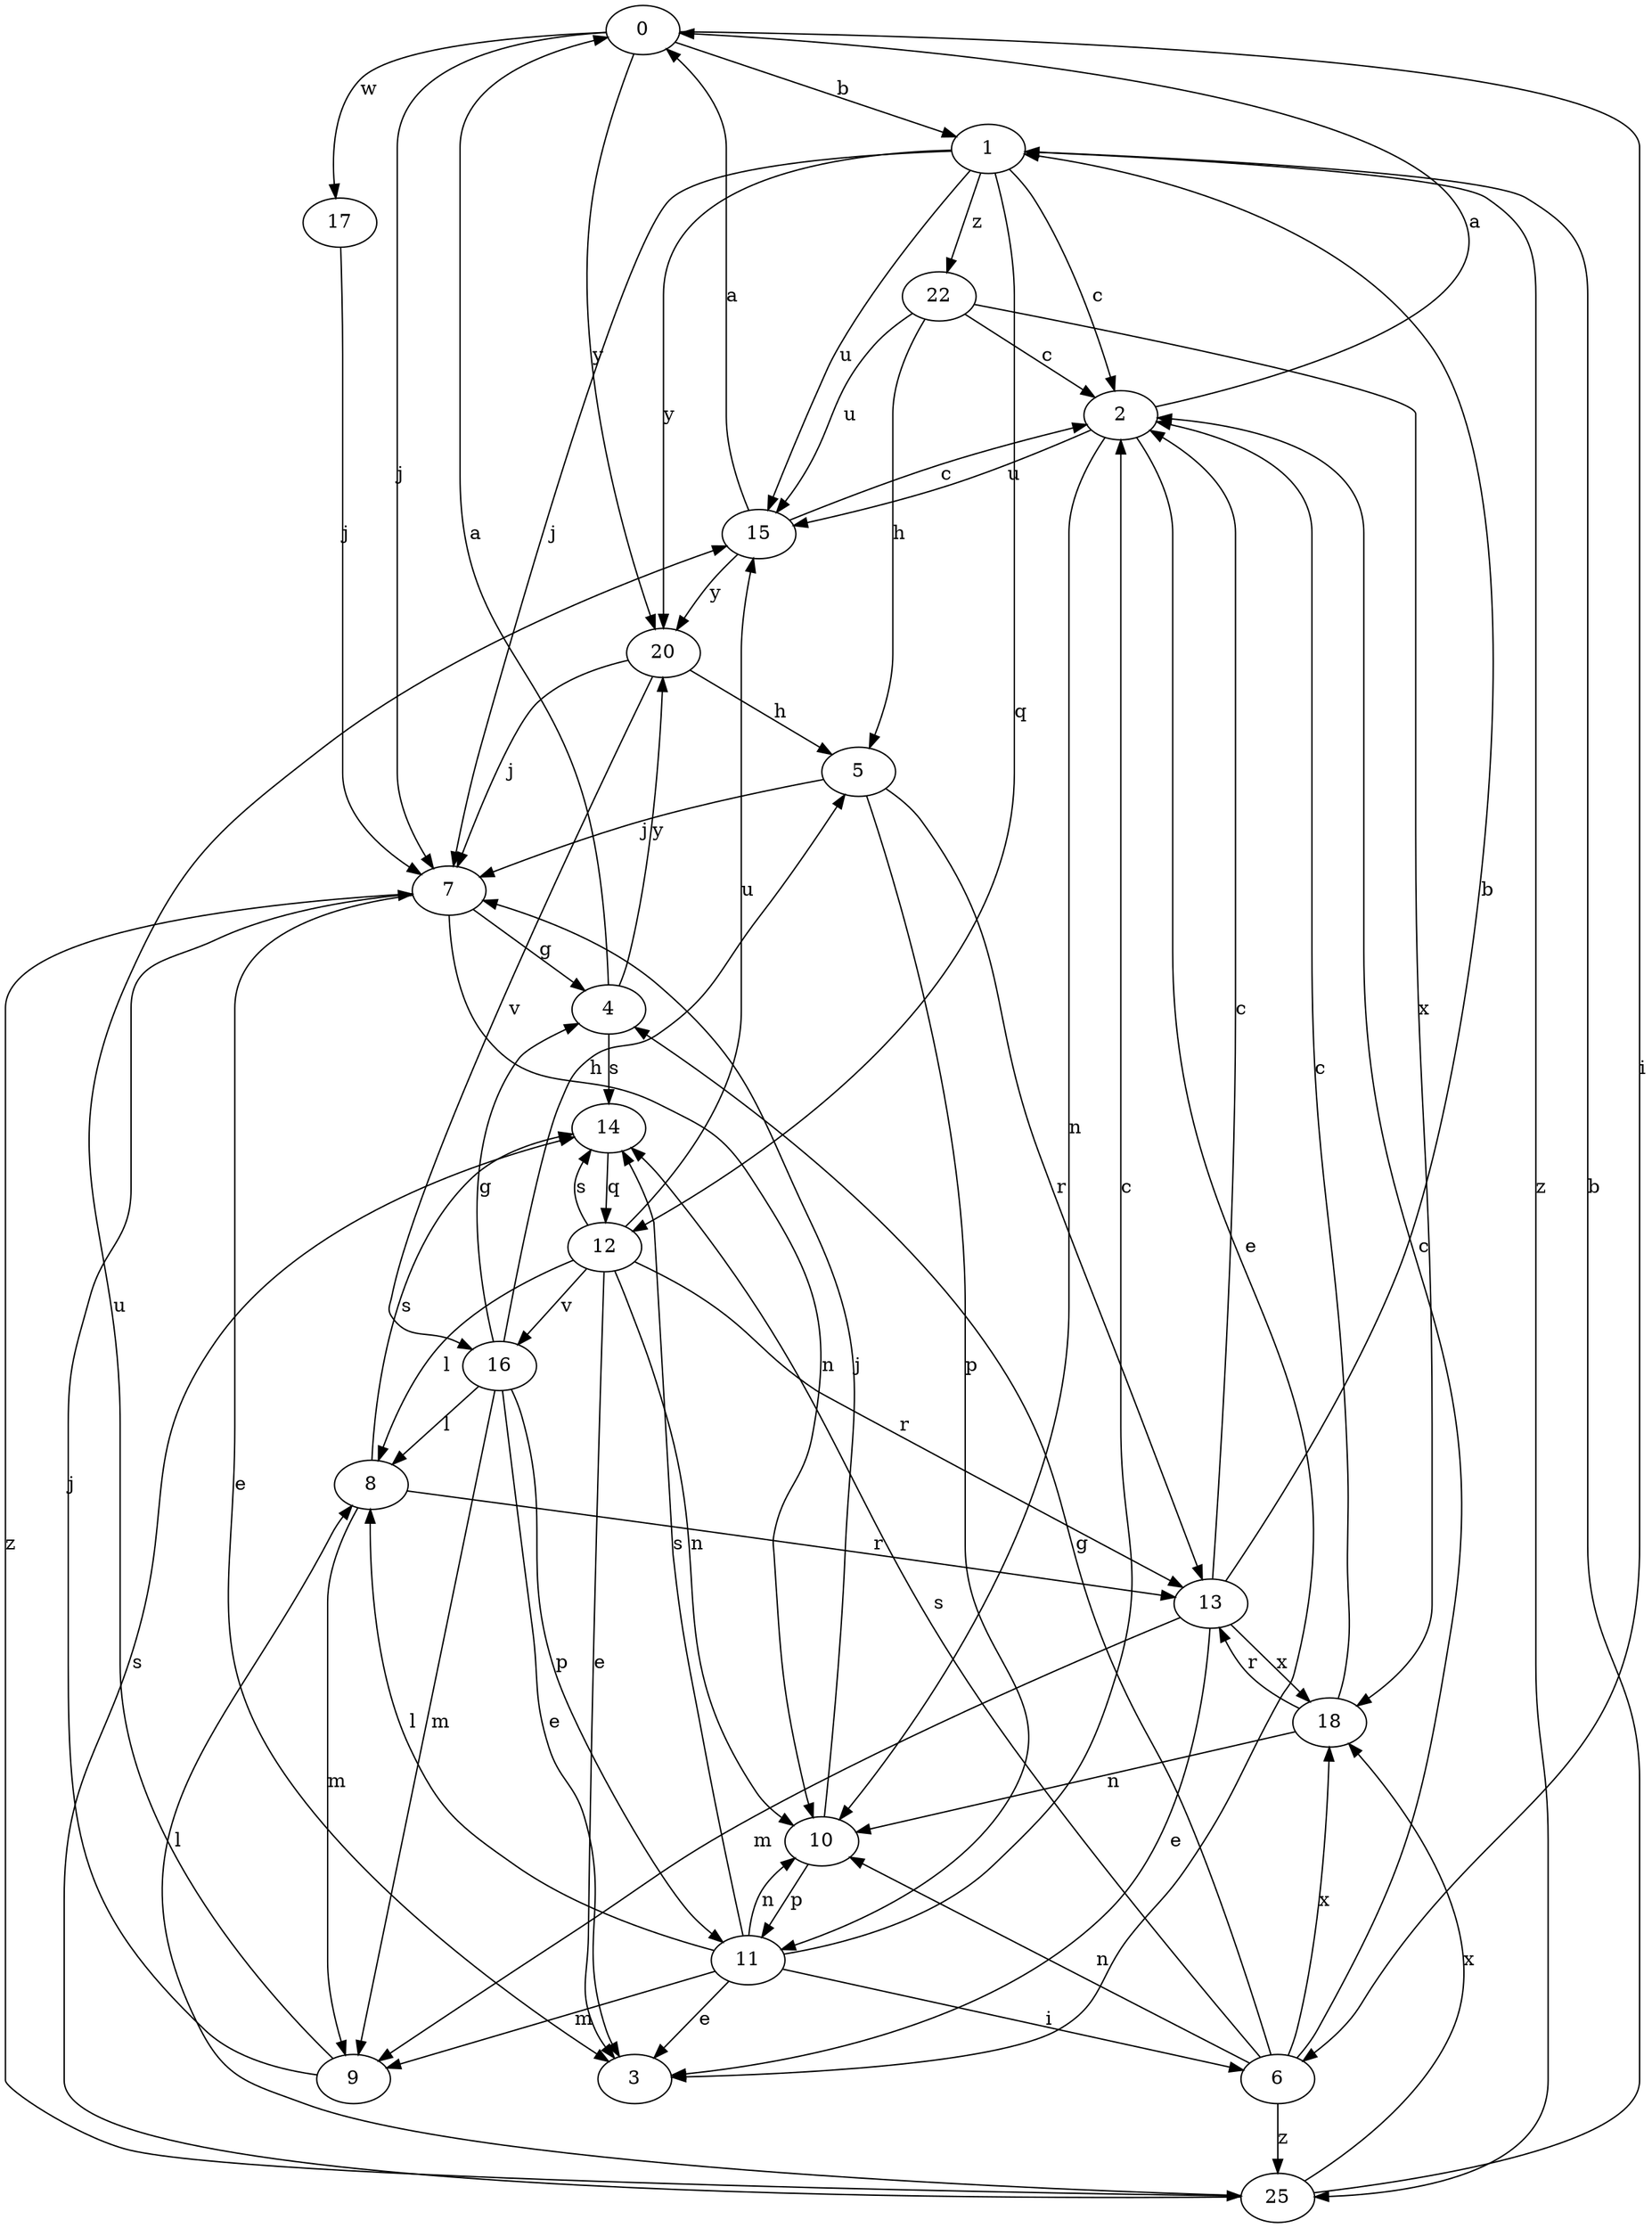 strict digraph  {
0;
1;
2;
3;
4;
5;
6;
7;
8;
9;
10;
11;
12;
13;
14;
15;
16;
17;
18;
20;
22;
25;
0 -> 1  [label=b];
0 -> 6  [label=i];
0 -> 7  [label=j];
0 -> 17  [label=w];
0 -> 20  [label=y];
1 -> 2  [label=c];
1 -> 7  [label=j];
1 -> 12  [label=q];
1 -> 15  [label=u];
1 -> 20  [label=y];
1 -> 22  [label=z];
1 -> 25  [label=z];
2 -> 0  [label=a];
2 -> 3  [label=e];
2 -> 10  [label=n];
2 -> 15  [label=u];
4 -> 0  [label=a];
4 -> 14  [label=s];
4 -> 20  [label=y];
5 -> 7  [label=j];
5 -> 11  [label=p];
5 -> 13  [label=r];
6 -> 2  [label=c];
6 -> 4  [label=g];
6 -> 10  [label=n];
6 -> 14  [label=s];
6 -> 18  [label=x];
6 -> 25  [label=z];
7 -> 3  [label=e];
7 -> 4  [label=g];
7 -> 10  [label=n];
7 -> 25  [label=z];
8 -> 9  [label=m];
8 -> 13  [label=r];
8 -> 14  [label=s];
9 -> 7  [label=j];
9 -> 15  [label=u];
10 -> 7  [label=j];
10 -> 11  [label=p];
11 -> 2  [label=c];
11 -> 3  [label=e];
11 -> 6  [label=i];
11 -> 8  [label=l];
11 -> 9  [label=m];
11 -> 10  [label=n];
11 -> 14  [label=s];
12 -> 3  [label=e];
12 -> 8  [label=l];
12 -> 10  [label=n];
12 -> 13  [label=r];
12 -> 14  [label=s];
12 -> 15  [label=u];
12 -> 16  [label=v];
13 -> 1  [label=b];
13 -> 2  [label=c];
13 -> 3  [label=e];
13 -> 9  [label=m];
13 -> 18  [label=x];
14 -> 12  [label=q];
15 -> 0  [label=a];
15 -> 2  [label=c];
15 -> 20  [label=y];
16 -> 3  [label=e];
16 -> 4  [label=g];
16 -> 5  [label=h];
16 -> 8  [label=l];
16 -> 9  [label=m];
16 -> 11  [label=p];
17 -> 7  [label=j];
18 -> 2  [label=c];
18 -> 10  [label=n];
18 -> 13  [label=r];
20 -> 5  [label=h];
20 -> 7  [label=j];
20 -> 16  [label=v];
22 -> 2  [label=c];
22 -> 5  [label=h];
22 -> 15  [label=u];
22 -> 18  [label=x];
25 -> 1  [label=b];
25 -> 8  [label=l];
25 -> 14  [label=s];
25 -> 18  [label=x];
}
